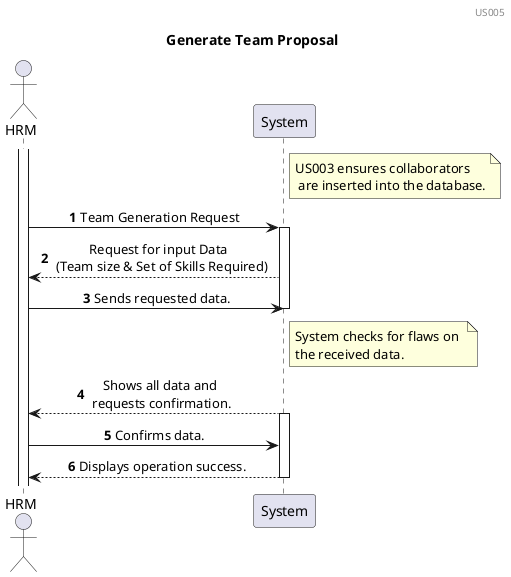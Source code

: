@startuml
'https://plantuml.com/sequence-diagram

autonumber

header US005
title Generate Team Proposal
actor HRM as hrm
participant System as sys
skinparam sequenceMessageAlign center
activate hrm

note right of sys: US003 ensures collaborators\n are inserted into the database.
hrm -> sys: Team Generation Request
activate sys
sys --> hrm: Request for input Data \n (Team size & Set of Skills Required)
hrm -> sys: Sends requested data.
deactivate sys

note right of sys: System checks for flaws on \nthe received data.
sys --> hrm: Shows all data and\n requests confirmation.
activate sys

hrm -> sys: Confirms data.
sys --> hrm: Displays operation success.
deactivate sys
@enduml